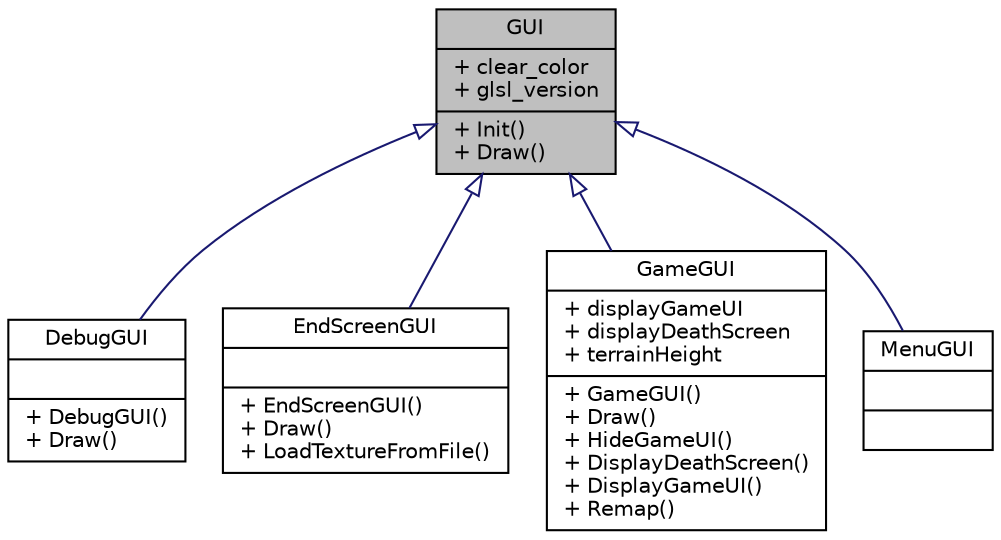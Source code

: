 digraph "GUI"
{
 // LATEX_PDF_SIZE
  edge [fontname="Helvetica",fontsize="10",labelfontname="Helvetica",labelfontsize="10"];
  node [fontname="Helvetica",fontsize="10",shape=record];
  Node1 [label="{GUI\n|+ clear_color\l+ glsl_version\l|+ Init()\l+ Draw()\l}",height=0.2,width=0.4,color="black", fillcolor="grey75", style="filled", fontcolor="black",tooltip=" "];
  Node1 -> Node2 [dir="back",color="midnightblue",fontsize="10",style="solid",arrowtail="onormal",fontname="Helvetica"];
  Node2 [label="{DebugGUI\n||+ DebugGUI()\l+ Draw()\l}",height=0.2,width=0.4,color="black", fillcolor="white", style="filled",URL="$class_debug_g_u_i.html",tooltip=" "];
  Node1 -> Node3 [dir="back",color="midnightblue",fontsize="10",style="solid",arrowtail="onormal",fontname="Helvetica"];
  Node3 [label="{EndScreenGUI\n||+ EndScreenGUI()\l+ Draw()\l+ LoadTextureFromFile()\l}",height=0.2,width=0.4,color="black", fillcolor="white", style="filled",URL="$class_end_screen_g_u_i.html",tooltip=" "];
  Node1 -> Node4 [dir="back",color="midnightblue",fontsize="10",style="solid",arrowtail="onormal",fontname="Helvetica"];
  Node4 [label="{GameGUI\n|+ displayGameUI\l+ displayDeathScreen\l+ terrainHeight\l|+ GameGUI()\l+ Draw()\l+ HideGameUI()\l+ DisplayDeathScreen()\l+ DisplayGameUI()\l+ Remap()\l}",height=0.2,width=0.4,color="black", fillcolor="white", style="filled",URL="$class_game_g_u_i.html",tooltip=" "];
  Node1 -> Node5 [dir="back",color="midnightblue",fontsize="10",style="solid",arrowtail="onormal",fontname="Helvetica"];
  Node5 [label="{MenuGUI\n||}",height=0.2,width=0.4,color="black", fillcolor="white", style="filled",URL="$class_menu_g_u_i.html",tooltip=" "];
}
